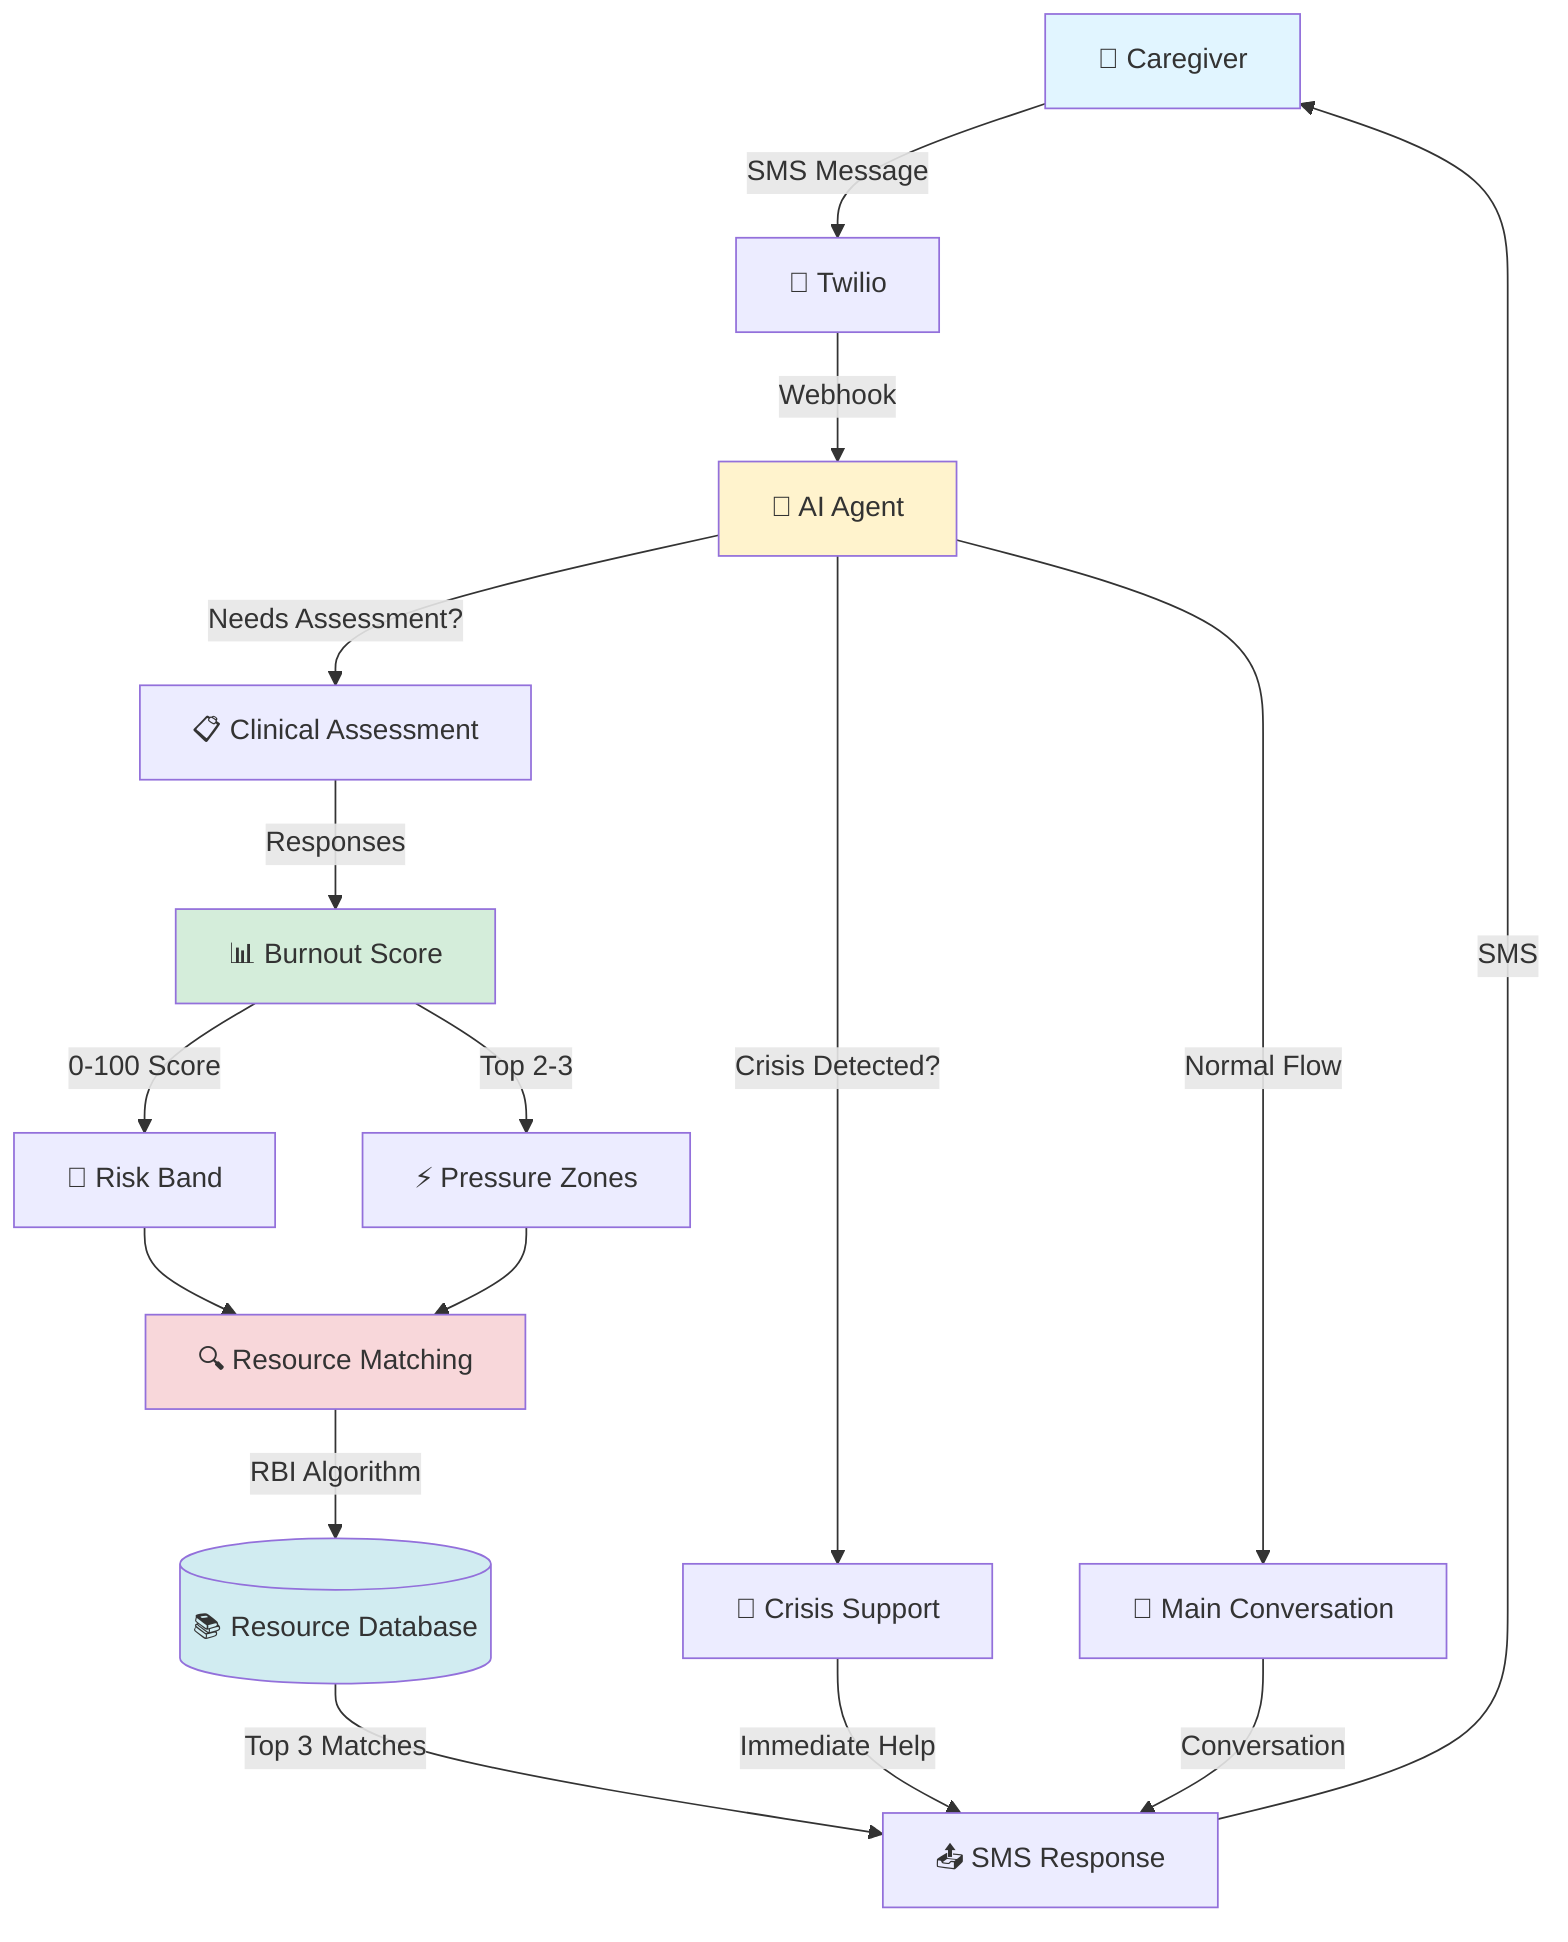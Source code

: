 graph TD
    User[👤 Caregiver] -->|SMS Message| Entry[📱 Twilio]
    Entry -->|Webhook| Agent[🤖 AI Agent]

    Agent -->|Needs Assessment?| Assess[📋 Clinical Assessment]
    Agent -->|Crisis Detected?| Crisis[🚨 Crisis Support]
    Agent -->|Normal Flow| Main[💬 Main Conversation]

    Assess -->|Responses| Score[📊 Burnout Score]
    Score -->|0-100 Score| Band[🎯 Risk Band]
    Score -->|Top 2-3| Zones[⚡ Pressure Zones]

    Band --> Match[🔍 Resource Matching]
    Zones --> Match

    Match -->|RBI Algorithm| Resources[(📚 Resource Database)]
    Resources -->|Top 3 Matches| Response[📤 SMS Response]

    Crisis -->|Immediate Help| Response
    Main -->|Conversation| Response

    Response -->|SMS| User

    style User fill:#e1f5ff
    style Agent fill:#fff3cd
    style Score fill:#d4edda
    style Match fill:#f8d7da
    style Resources fill:#d1ecf1
